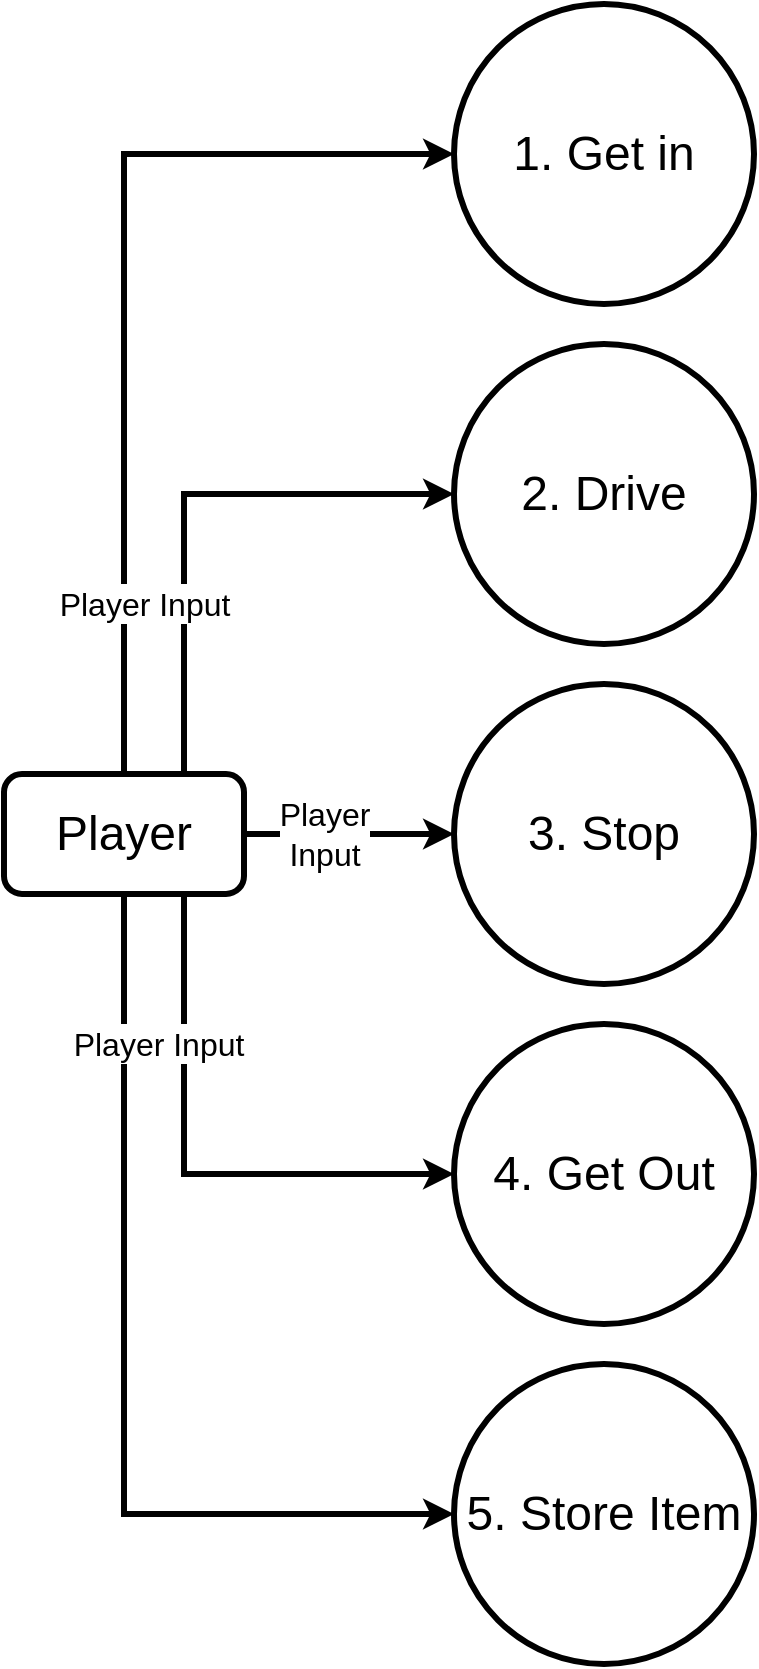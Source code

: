 <mxfile version="17.0.0" type="github">
  <diagram id="xJZi1Lj-JuJhT-P9O1O5" name="Page-1">
    <mxGraphModel dx="868" dy="1550" grid="1" gridSize="10" guides="1" tooltips="1" connect="1" arrows="1" fold="1" page="1" pageScale="1" pageWidth="850" pageHeight="1100" math="0" shadow="0">
      <root>
        <mxCell id="0" />
        <mxCell id="1" parent="0" />
        <mxCell id="qfdr7OhVTFZG4qHf7e_s-1" value="" style="edgeStyle=orthogonalEdgeStyle;rounded=0;orthogonalLoop=1;jettySize=auto;html=1;exitX=0.75;exitY=0;exitDx=0;exitDy=0;entryX=0;entryY=0.5;entryDx=0;entryDy=0;strokeWidth=3;" edge="1" parent="1" source="qfdr7OhVTFZG4qHf7e_s-8" target="qfdr7OhVTFZG4qHf7e_s-3">
          <mxGeometry x="0.443" relative="1" as="geometry">
            <mxPoint as="offset" />
          </mxGeometry>
        </mxCell>
        <mxCell id="qfdr7OhVTFZG4qHf7e_s-2" style="edgeStyle=orthogonalEdgeStyle;rounded=0;orthogonalLoop=1;jettySize=auto;html=1;exitX=0.75;exitY=1;exitDx=0;exitDy=0;entryX=0;entryY=0.5;entryDx=0;entryDy=0;strokeWidth=3;" edge="1" parent="1" source="qfdr7OhVTFZG4qHf7e_s-8" target="qfdr7OhVTFZG4qHf7e_s-10">
          <mxGeometry relative="1" as="geometry" />
        </mxCell>
        <mxCell id="qfdr7OhVTFZG4qHf7e_s-3" value="&lt;div&gt;2. Drive&lt;/div&gt;" style="ellipse;whiteSpace=wrap;html=1;aspect=fixed;fontSize=24;strokeWidth=3;" vertex="1" parent="1">
          <mxGeometry x="275" y="30" width="150" height="150" as="geometry" />
        </mxCell>
        <mxCell id="qfdr7OhVTFZG4qHf7e_s-4" style="edgeStyle=orthogonalEdgeStyle;rounded=0;orthogonalLoop=1;jettySize=auto;html=1;exitX=1;exitY=0.5;exitDx=0;exitDy=0;entryX=0;entryY=0.5;entryDx=0;entryDy=0;strokeWidth=3;" edge="1" parent="1" source="qfdr7OhVTFZG4qHf7e_s-8" target="qfdr7OhVTFZG4qHf7e_s-9">
          <mxGeometry relative="1" as="geometry" />
        </mxCell>
        <mxCell id="qfdr7OhVTFZG4qHf7e_s-5" value="&lt;div style=&quot;font-size: 16px;&quot;&gt;&lt;font style=&quot;font-size: 16px;&quot;&gt;Player&lt;/font&gt;&lt;/div&gt;&lt;div style=&quot;font-size: 16px;&quot;&gt;&lt;font style=&quot;font-size: 16px;&quot;&gt;Input&lt;/font&gt;&lt;br style=&quot;font-size: 16px;&quot;&gt;&lt;/div&gt;" style="edgeLabel;html=1;align=center;verticalAlign=middle;resizable=0;points=[];fontSize=16;labelBackgroundColor=#FFFFFF;" vertex="1" connectable="0" parent="qfdr7OhVTFZG4qHf7e_s-4">
          <mxGeometry x="-0.295" y="-1" relative="1" as="geometry">
            <mxPoint x="3" y="-1" as="offset" />
          </mxGeometry>
        </mxCell>
        <mxCell id="qfdr7OhVTFZG4qHf7e_s-6" style="edgeStyle=orthogonalEdgeStyle;rounded=0;orthogonalLoop=1;jettySize=auto;html=1;exitX=0.5;exitY=0;exitDx=0;exitDy=0;entryX=0;entryY=0.5;entryDx=0;entryDy=0;strokeWidth=3;" edge="1" parent="1" source="qfdr7OhVTFZG4qHf7e_s-8" target="qfdr7OhVTFZG4qHf7e_s-11">
          <mxGeometry relative="1" as="geometry" />
        </mxCell>
        <mxCell id="qfdr7OhVTFZG4qHf7e_s-7" style="edgeStyle=orthogonalEdgeStyle;rounded=0;orthogonalLoop=1;jettySize=auto;html=1;exitX=0.5;exitY=1;exitDx=0;exitDy=0;entryX=0;entryY=0.5;entryDx=0;entryDy=0;strokeWidth=3;" edge="1" parent="1" source="qfdr7OhVTFZG4qHf7e_s-8" target="qfdr7OhVTFZG4qHf7e_s-12">
          <mxGeometry relative="1" as="geometry" />
        </mxCell>
        <mxCell id="qfdr7OhVTFZG4qHf7e_s-8" value="&lt;font style=&quot;font-size: 24px&quot;&gt;Player&lt;/font&gt;" style="rounded=1;whiteSpace=wrap;html=1;strokeWidth=3;" vertex="1" parent="1">
          <mxGeometry x="50" y="245" width="120" height="60" as="geometry" />
        </mxCell>
        <mxCell id="qfdr7OhVTFZG4qHf7e_s-9" value="&lt;div&gt;3. Stop&lt;/div&gt;" style="ellipse;whiteSpace=wrap;html=1;aspect=fixed;fontSize=24;strokeWidth=3;" vertex="1" parent="1">
          <mxGeometry x="275" y="200" width="150" height="150" as="geometry" />
        </mxCell>
        <mxCell id="qfdr7OhVTFZG4qHf7e_s-10" value="&lt;div&gt;4. Get Out&lt;br&gt;&lt;/div&gt;" style="ellipse;whiteSpace=wrap;html=1;aspect=fixed;fontSize=24;strokeWidth=3;" vertex="1" parent="1">
          <mxGeometry x="275" y="370" width="150" height="150" as="geometry" />
        </mxCell>
        <mxCell id="qfdr7OhVTFZG4qHf7e_s-11" value="&lt;div&gt;1. Get in&lt;br&gt;&lt;/div&gt;" style="ellipse;whiteSpace=wrap;html=1;aspect=fixed;fontSize=24;strokeWidth=3;" vertex="1" parent="1">
          <mxGeometry x="275" y="-140" width="150" height="150" as="geometry" />
        </mxCell>
        <mxCell id="qfdr7OhVTFZG4qHf7e_s-12" value="5. Store Item" style="ellipse;whiteSpace=wrap;html=1;aspect=fixed;fontSize=24;strokeWidth=3;" vertex="1" parent="1">
          <mxGeometry x="275" y="540" width="150" height="150" as="geometry" />
        </mxCell>
        <mxCell id="qfdr7OhVTFZG4qHf7e_s-13" value="&lt;span style=&quot;background-color: rgb(255 , 255 , 255)&quot;&gt;&lt;font style=&quot;font-size: 16px&quot;&gt;Player Input&lt;/font&gt;&lt;/span&gt;" style="text;html=1;align=center;verticalAlign=middle;resizable=0;points=[];autosize=1;strokeColor=none;fillColor=default;" vertex="1" parent="1">
          <mxGeometry x="77" y="370" width="100" height="20" as="geometry" />
        </mxCell>
        <mxCell id="qfdr7OhVTFZG4qHf7e_s-14" value="Player Input" style="text;html=1;align=center;verticalAlign=middle;resizable=0;points=[];autosize=1;strokeColor=none;fillColor=default;fontSize=16;" vertex="1" parent="1">
          <mxGeometry x="70" y="150" width="100" height="20" as="geometry" />
        </mxCell>
      </root>
    </mxGraphModel>
  </diagram>
</mxfile>
